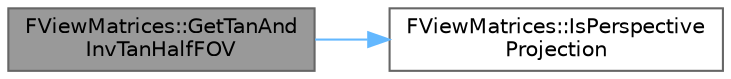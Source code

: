 digraph "FViewMatrices::GetTanAndInvTanHalfFOV"
{
 // INTERACTIVE_SVG=YES
 // LATEX_PDF_SIZE
  bgcolor="transparent";
  edge [fontname=Helvetica,fontsize=10,labelfontname=Helvetica,labelfontsize=10];
  node [fontname=Helvetica,fontsize=10,shape=box,height=0.2,width=0.4];
  rankdir="LR";
  Node1 [id="Node000001",label="FViewMatrices::GetTanAnd\lInvTanHalfFOV",height=0.2,width=0.4,color="gray40", fillcolor="grey60", style="filled", fontcolor="black",tooltip=" "];
  Node1 -> Node2 [id="edge1_Node000001_Node000002",color="steelblue1",style="solid",tooltip=" "];
  Node2 [id="Node000002",label="FViewMatrices::IsPerspective\lProjection",height=0.2,width=0.4,color="grey40", fillcolor="white", style="filled",URL="$d4/da9/structFViewMatrices.html#a506437fd1f3f2a3a8d14329902872835",tooltip=" "];
}

